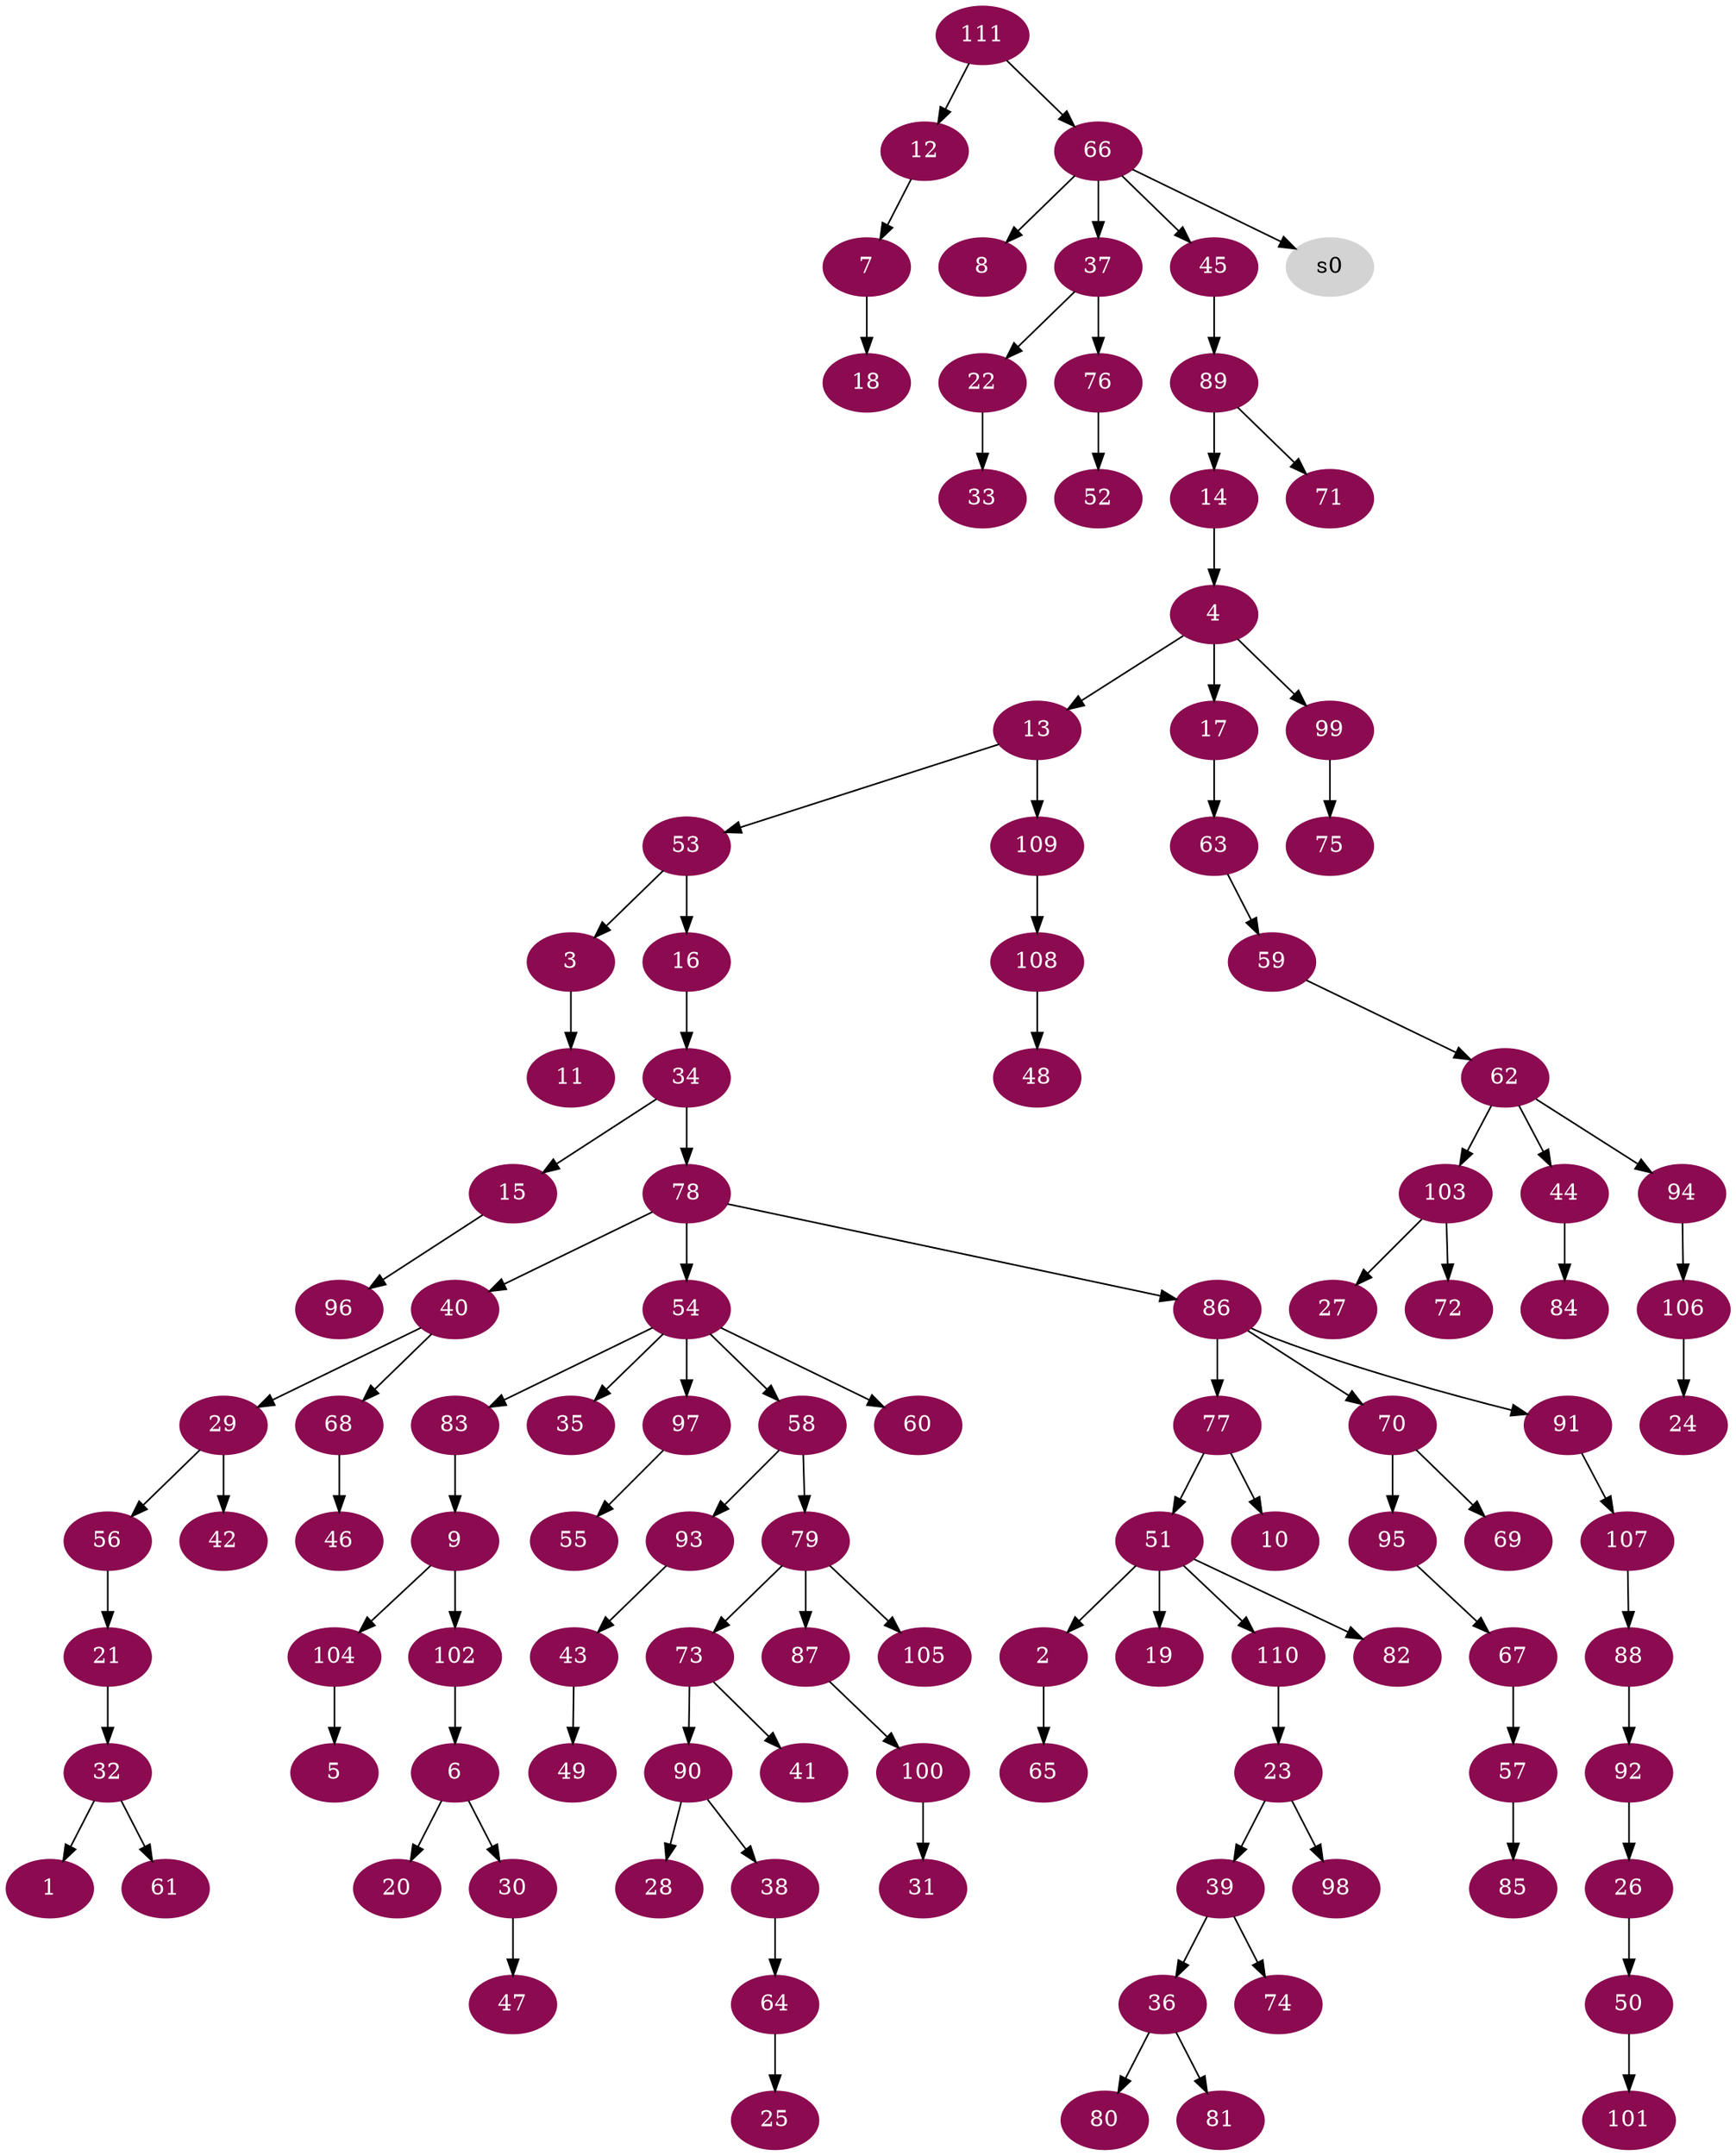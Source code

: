 digraph G {
node [color=deeppink4, style=filled, fontcolor=white];
32 -> 1;
51 -> 2;
53 -> 3;
14 -> 4;
104 -> 5;
102 -> 6;
12 -> 7;
66 -> 8;
83 -> 9;
77 -> 10;
3 -> 11;
111 -> 12;
4 -> 13;
89 -> 14;
34 -> 15;
53 -> 16;
4 -> 17;
7 -> 18;
51 -> 19;
6 -> 20;
56 -> 21;
37 -> 22;
110 -> 23;
106 -> 24;
64 -> 25;
92 -> 26;
103 -> 27;
90 -> 28;
40 -> 29;
6 -> 30;
100 -> 31;
21 -> 32;
22 -> 33;
16 -> 34;
54 -> 35;
39 -> 36;
66 -> 37;
90 -> 38;
23 -> 39;
78 -> 40;
73 -> 41;
29 -> 42;
93 -> 43;
62 -> 44;
66 -> 45;
68 -> 46;
30 -> 47;
108 -> 48;
43 -> 49;
26 -> 50;
77 -> 51;
76 -> 52;
13 -> 53;
78 -> 54;
97 -> 55;
29 -> 56;
67 -> 57;
54 -> 58;
63 -> 59;
54 -> 60;
32 -> 61;
59 -> 62;
17 -> 63;
38 -> 64;
2 -> 65;
111 -> 66;
95 -> 67;
40 -> 68;
70 -> 69;
86 -> 70;
89 -> 71;
103 -> 72;
79 -> 73;
39 -> 74;
99 -> 75;
37 -> 76;
86 -> 77;
34 -> 78;
58 -> 79;
36 -> 80;
36 -> 81;
51 -> 82;
54 -> 83;
44 -> 84;
57 -> 85;
78 -> 86;
79 -> 87;
107 -> 88;
45 -> 89;
73 -> 90;
86 -> 91;
88 -> 92;
58 -> 93;
62 -> 94;
70 -> 95;
15 -> 96;
54 -> 97;
23 -> 98;
4 -> 99;
87 -> 100;
50 -> 101;
9 -> 102;
62 -> 103;
9 -> 104;
79 -> 105;
94 -> 106;
91 -> 107;
109 -> 108;
13 -> 109;
51 -> 110;
node [color=lightgrey, style=filled, fontcolor=black];
66 -> s0;
}
